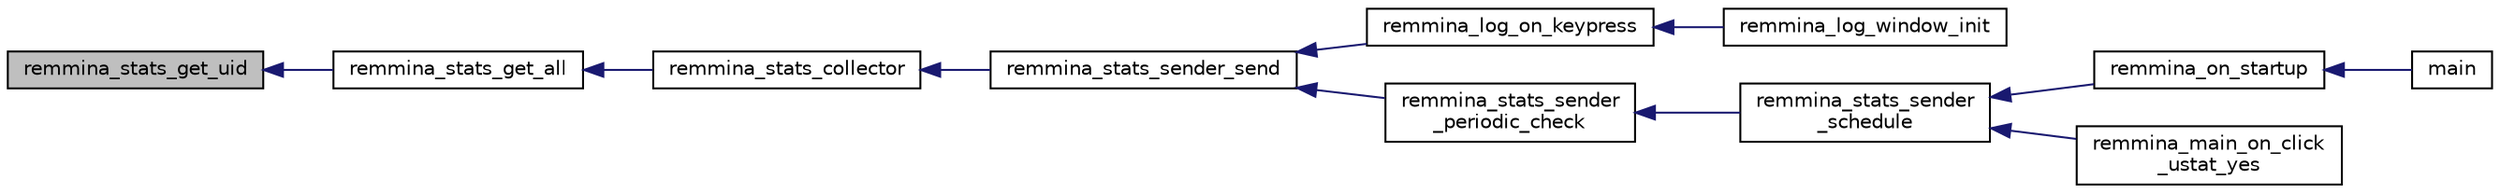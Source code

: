 digraph "remmina_stats_get_uid"
{
  edge [fontname="Helvetica",fontsize="10",labelfontname="Helvetica",labelfontsize="10"];
  node [fontname="Helvetica",fontsize="10",shape=record];
  rankdir="LR";
  Node350 [label="remmina_stats_get_uid",height=0.2,width=0.4,color="black", fillcolor="grey75", style="filled", fontcolor="black"];
  Node350 -> Node351 [dir="back",color="midnightblue",fontsize="10",style="solid",fontname="Helvetica"];
  Node351 [label="remmina_stats_get_all",height=0.2,width=0.4,color="black", fillcolor="white", style="filled",URL="$remmina__stats_8h.html#a7a1c9ab1abc1fdf78239d11b802843ae",tooltip="Get all statistics in json format to send periodically to the PHP server. "];
  Node351 -> Node352 [dir="back",color="midnightblue",fontsize="10",style="solid",fontname="Helvetica"];
  Node352 [label="remmina_stats_collector",height=0.2,width=0.4,color="black", fillcolor="white", style="filled",URL="$remmina__stats__sender_8c.html#a9fb1f78014c902387de47961e8245518"];
  Node352 -> Node353 [dir="back",color="midnightblue",fontsize="10",style="solid",fontname="Helvetica"];
  Node353 [label="remmina_stats_sender_send",height=0.2,width=0.4,color="black", fillcolor="white", style="filled",URL="$remmina__stats__sender_8h.html#adcfe144769bc83b3a6cc216eb3589919"];
  Node353 -> Node354 [dir="back",color="midnightblue",fontsize="10",style="solid",fontname="Helvetica"];
  Node354 [label="remmina_log_on_keypress",height=0.2,width=0.4,color="black", fillcolor="white", style="filled",URL="$remmina__log_8c.html#a43a42f51f64b54924564e166c56b39e1"];
  Node354 -> Node355 [dir="back",color="midnightblue",fontsize="10",style="solid",fontname="Helvetica"];
  Node355 [label="remmina_log_window_init",height=0.2,width=0.4,color="black", fillcolor="white", style="filled",URL="$remmina__log_8c.html#a1e5960f194353bd36d82bd9476c309bd"];
  Node353 -> Node356 [dir="back",color="midnightblue",fontsize="10",style="solid",fontname="Helvetica"];
  Node356 [label="remmina_stats_sender\l_periodic_check",height=0.2,width=0.4,color="black", fillcolor="white", style="filled",URL="$remmina__stats__sender_8c.html#a9893f8bc18fa81d40fabcf60e7353bb2"];
  Node356 -> Node357 [dir="back",color="midnightblue",fontsize="10",style="solid",fontname="Helvetica"];
  Node357 [label="remmina_stats_sender\l_schedule",height=0.2,width=0.4,color="black", fillcolor="white", style="filled",URL="$remmina__stats__sender_8h.html#ab800d60b2014cf18c0791de01cf33802"];
  Node357 -> Node358 [dir="back",color="midnightblue",fontsize="10",style="solid",fontname="Helvetica"];
  Node358 [label="remmina_on_startup",height=0.2,width=0.4,color="black", fillcolor="white", style="filled",URL="$remmina_8c.html#a26d2c20be18ff44f239b756f1d5be01a"];
  Node358 -> Node359 [dir="back",color="midnightblue",fontsize="10",style="solid",fontname="Helvetica"];
  Node359 [label="main",height=0.2,width=0.4,color="black", fillcolor="white", style="filled",URL="$remmina_8c.html#a0ddf1224851353fc92bfbff6f499fa97"];
  Node357 -> Node360 [dir="back",color="midnightblue",fontsize="10",style="solid",fontname="Helvetica"];
  Node360 [label="remmina_main_on_click\l_ustat_yes",height=0.2,width=0.4,color="black", fillcolor="white", style="filled",URL="$remmina__main_8c.html#a5994672eab85d9500cc37f4cabb39136"];
}
